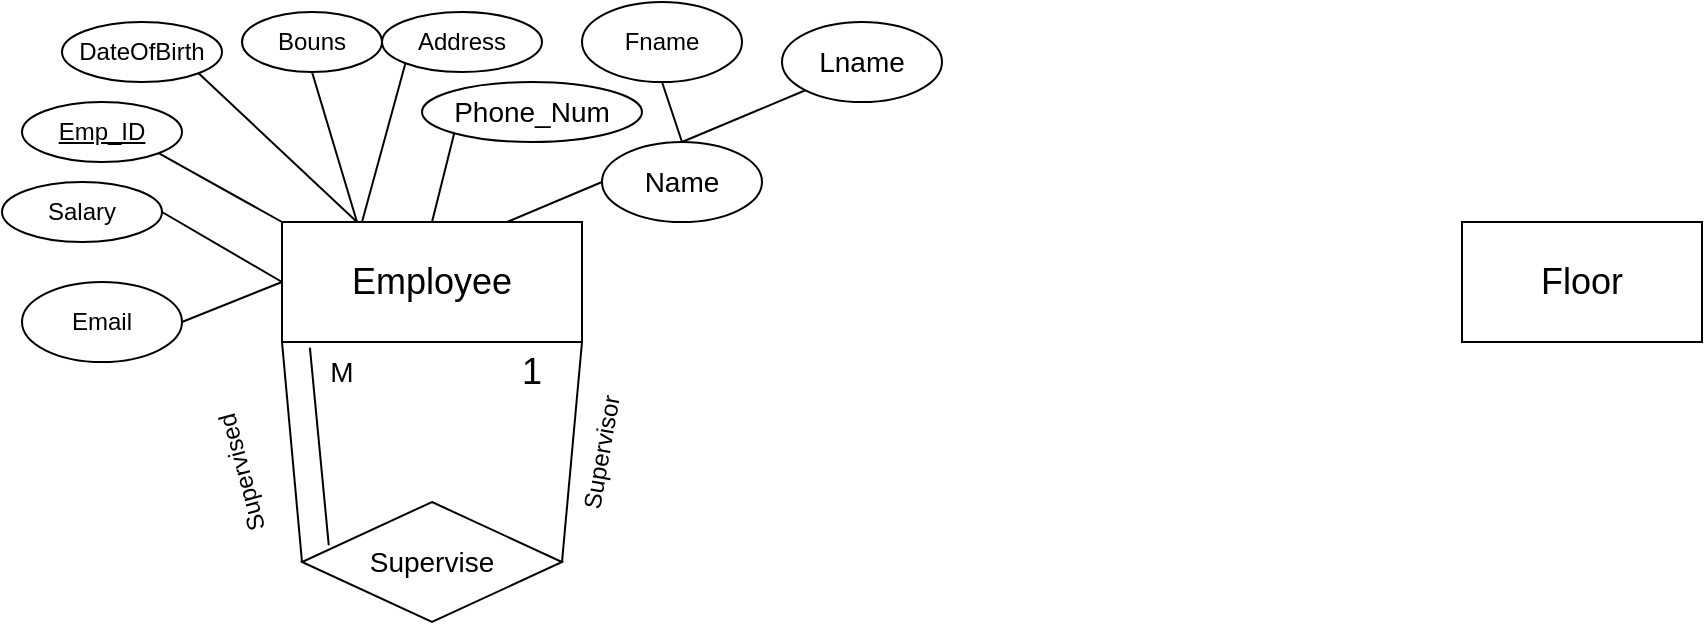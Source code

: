 <mxfile version="25.0.1">
  <diagram name="Page-1" id="fMB9PXWPGpX6jxN6dePM">
    <mxGraphModel dx="1857" dy="1064" grid="1" gridSize="10" guides="1" tooltips="1" connect="1" arrows="1" fold="1" page="1" pageScale="1" pageWidth="850" pageHeight="1100" math="0" shadow="0">
      <root>
        <mxCell id="0" />
        <mxCell id="1" parent="0" />
        <mxCell id="IjAiu_FBg521aM85jON0-106" value="&lt;font style=&quot;font-size: 18px;&quot;&gt;Employee&lt;/font&gt;" style="rounded=0;whiteSpace=wrap;html=1;" parent="1" vertex="1">
          <mxGeometry x="-180" y="320" width="150" height="60" as="geometry" />
        </mxCell>
        <mxCell id="IjAiu_FBg521aM85jON0-107" value="&lt;u&gt;Emp_ID&lt;/u&gt;" style="ellipse;whiteSpace=wrap;html=1;" parent="1" vertex="1">
          <mxGeometry x="-310" y="260" width="80" height="30" as="geometry" />
        </mxCell>
        <mxCell id="IjAiu_FBg521aM85jON0-108" value="" style="endArrow=none;html=1;rounded=0;entryX=1;entryY=1;entryDx=0;entryDy=0;exitX=0;exitY=0;exitDx=0;exitDy=0;" parent="1" source="IjAiu_FBg521aM85jON0-106" target="IjAiu_FBg521aM85jON0-107" edge="1">
          <mxGeometry width="50" height="50" relative="1" as="geometry">
            <mxPoint x="-180" y="310" as="sourcePoint" />
            <mxPoint x="80" y="460" as="targetPoint" />
          </mxGeometry>
        </mxCell>
        <mxCell id="IjAiu_FBg521aM85jON0-109" value="Fname" style="ellipse;whiteSpace=wrap;html=1;" parent="1" vertex="1">
          <mxGeometry x="-30" y="210" width="80" height="40" as="geometry" />
        </mxCell>
        <mxCell id="IjAiu_FBg521aM85jON0-110" value="&lt;font style=&quot;font-size: 14px;&quot;&gt;Name&lt;/font&gt;" style="ellipse;whiteSpace=wrap;html=1;" parent="1" vertex="1">
          <mxGeometry x="-20" y="280" width="80" height="40" as="geometry" />
        </mxCell>
        <mxCell id="IjAiu_FBg521aM85jON0-111" value="Email" style="ellipse;whiteSpace=wrap;html=1;" parent="1" vertex="1">
          <mxGeometry x="-310" y="350" width="80" height="40" as="geometry" />
        </mxCell>
        <mxCell id="IjAiu_FBg521aM85jON0-112" value="Salary" style="ellipse;whiteSpace=wrap;html=1;" parent="1" vertex="1">
          <mxGeometry x="-320" y="300" width="80" height="30" as="geometry" />
        </mxCell>
        <mxCell id="IjAiu_FBg521aM85jON0-113" value="&lt;font style=&quot;font-size: 14px;&quot;&gt;Lname&lt;/font&gt;" style="ellipse;whiteSpace=wrap;html=1;" parent="1" vertex="1">
          <mxGeometry x="70" y="220" width="80" height="40" as="geometry" />
        </mxCell>
        <mxCell id="IjAiu_FBg521aM85jON0-114" value="" style="endArrow=none;html=1;rounded=0;entryX=0.5;entryY=0;entryDx=0;entryDy=0;exitX=0.5;exitY=1;exitDx=0;exitDy=0;" parent="1" source="IjAiu_FBg521aM85jON0-109" target="IjAiu_FBg521aM85jON0-110" edge="1">
          <mxGeometry width="50" height="50" relative="1" as="geometry">
            <mxPoint x="-20" y="610" as="sourcePoint" />
            <mxPoint x="30" y="560" as="targetPoint" />
          </mxGeometry>
        </mxCell>
        <mxCell id="IjAiu_FBg521aM85jON0-115" value="" style="endArrow=none;html=1;rounded=0;entryX=0.5;entryY=0;entryDx=0;entryDy=0;exitX=0;exitY=1;exitDx=0;exitDy=0;" parent="1" source="IjAiu_FBg521aM85jON0-113" target="IjAiu_FBg521aM85jON0-110" edge="1">
          <mxGeometry width="50" height="50" relative="1" as="geometry">
            <mxPoint x="170" y="270" as="sourcePoint" />
            <mxPoint x="-100" y="440" as="targetPoint" />
          </mxGeometry>
        </mxCell>
        <mxCell id="IjAiu_FBg521aM85jON0-116" value="" style="endArrow=none;html=1;rounded=0;exitX=1;exitY=0.5;exitDx=0;exitDy=0;entryX=0;entryY=0.5;entryDx=0;entryDy=0;" parent="1" source="IjAiu_FBg521aM85jON0-111" target="IjAiu_FBg521aM85jON0-106" edge="1">
          <mxGeometry width="50" height="50" relative="1" as="geometry">
            <mxPoint x="-20" y="610" as="sourcePoint" />
            <mxPoint x="30" y="560" as="targetPoint" />
          </mxGeometry>
        </mxCell>
        <mxCell id="IjAiu_FBg521aM85jON0-117" value="" style="endArrow=none;html=1;rounded=0;exitX=1;exitY=0.5;exitDx=0;exitDy=0;entryX=0;entryY=0.5;entryDx=0;entryDy=0;" parent="1" source="IjAiu_FBg521aM85jON0-112" target="IjAiu_FBg521aM85jON0-106" edge="1">
          <mxGeometry width="50" height="50" relative="1" as="geometry">
            <mxPoint x="-20" y="610" as="sourcePoint" />
            <mxPoint x="30" y="560" as="targetPoint" />
          </mxGeometry>
        </mxCell>
        <mxCell id="IjAiu_FBg521aM85jON0-118" value="" style="endArrow=none;html=1;rounded=0;exitX=0;exitY=0.5;exitDx=0;exitDy=0;entryX=0.75;entryY=0;entryDx=0;entryDy=0;" parent="1" source="IjAiu_FBg521aM85jON0-110" target="IjAiu_FBg521aM85jON0-106" edge="1">
          <mxGeometry width="50" height="50" relative="1" as="geometry">
            <mxPoint x="-20" y="610" as="sourcePoint" />
            <mxPoint x="30" y="560" as="targetPoint" />
          </mxGeometry>
        </mxCell>
        <mxCell id="IjAiu_FBg521aM85jON0-119" value="DateOfBirth" style="ellipse;whiteSpace=wrap;html=1;" parent="1" vertex="1">
          <mxGeometry x="-290" y="220" width="80" height="30" as="geometry" />
        </mxCell>
        <mxCell id="IjAiu_FBg521aM85jON0-120" value="Bouns" style="ellipse;whiteSpace=wrap;html=1;" parent="1" vertex="1">
          <mxGeometry x="-200" y="215" width="70" height="30" as="geometry" />
        </mxCell>
        <mxCell id="IjAiu_FBg521aM85jON0-121" value="Address" style="ellipse;whiteSpace=wrap;html=1;" parent="1" vertex="1">
          <mxGeometry x="-130" y="215" width="80" height="30" as="geometry" />
        </mxCell>
        <mxCell id="IjAiu_FBg521aM85jON0-122" value="&lt;font style=&quot;font-size: 14px;&quot;&gt;Phone_Num&lt;/font&gt;" style="ellipse;whiteSpace=wrap;html=1;" parent="1" vertex="1">
          <mxGeometry x="-110" y="250" width="110" height="30" as="geometry" />
        </mxCell>
        <mxCell id="IjAiu_FBg521aM85jON0-123" value="" style="endArrow=none;html=1;rounded=0;exitX=0.25;exitY=0;exitDx=0;exitDy=0;entryX=1;entryY=1;entryDx=0;entryDy=0;" parent="1" source="IjAiu_FBg521aM85jON0-106" target="IjAiu_FBg521aM85jON0-119" edge="1">
          <mxGeometry width="50" height="50" relative="1" as="geometry">
            <mxPoint x="-20" y="610" as="sourcePoint" />
            <mxPoint x="30" y="560" as="targetPoint" />
          </mxGeometry>
        </mxCell>
        <mxCell id="IjAiu_FBg521aM85jON0-124" value="" style="endArrow=none;html=1;rounded=0;entryX=0.5;entryY=1;entryDx=0;entryDy=0;exitX=0.25;exitY=0;exitDx=0;exitDy=0;" parent="1" source="IjAiu_FBg521aM85jON0-106" target="IjAiu_FBg521aM85jON0-120" edge="1">
          <mxGeometry width="50" height="50" relative="1" as="geometry">
            <mxPoint x="-130" y="300" as="sourcePoint" />
            <mxPoint x="-80" y="250" as="targetPoint" />
            <Array as="points" />
          </mxGeometry>
        </mxCell>
        <mxCell id="IjAiu_FBg521aM85jON0-125" value="" style="endArrow=none;html=1;rounded=0;entryX=0;entryY=1;entryDx=0;entryDy=0;" parent="1" target="IjAiu_FBg521aM85jON0-121" edge="1">
          <mxGeometry width="50" height="50" relative="1" as="geometry">
            <mxPoint x="-140" y="320" as="sourcePoint" />
            <mxPoint x="-60" y="270" as="targetPoint" />
          </mxGeometry>
        </mxCell>
        <mxCell id="IjAiu_FBg521aM85jON0-126" value="" style="endArrow=none;html=1;rounded=0;entryX=0;entryY=1;entryDx=0;entryDy=0;exitX=0.5;exitY=0;exitDx=0;exitDy=0;" parent="1" source="IjAiu_FBg521aM85jON0-106" target="IjAiu_FBg521aM85jON0-122" edge="1">
          <mxGeometry width="50" height="50" relative="1" as="geometry">
            <mxPoint x="-20" y="410" as="sourcePoint" />
            <mxPoint x="30" y="360" as="targetPoint" />
            <Array as="points" />
          </mxGeometry>
        </mxCell>
        <mxCell id="4dRd6ZBPbbuhO65wwHPQ-2" value="&lt;font style=&quot;font-size: 18px;&quot;&gt;Floor&lt;/font&gt;" style="rounded=0;whiteSpace=wrap;html=1;" vertex="1" parent="1">
          <mxGeometry x="410" y="320" width="120" height="60" as="geometry" />
        </mxCell>
        <mxCell id="4dRd6ZBPbbuhO65wwHPQ-3" value="&lt;font style=&quot;font-size: 14px;&quot;&gt;Supervise&lt;/font&gt;" style="rhombus;whiteSpace=wrap;html=1;" vertex="1" parent="1">
          <mxGeometry x="-170" y="460" width="130" height="60" as="geometry" />
        </mxCell>
        <mxCell id="4dRd6ZBPbbuhO65wwHPQ-4" value="" style="endArrow=none;html=1;rounded=0;exitX=0;exitY=1;exitDx=0;exitDy=0;entryX=0;entryY=0.5;entryDx=0;entryDy=0;" edge="1" parent="1" source="IjAiu_FBg521aM85jON0-106" target="4dRd6ZBPbbuhO65wwHPQ-3">
          <mxGeometry width="50" height="50" relative="1" as="geometry">
            <mxPoint x="10" y="520" as="sourcePoint" />
            <mxPoint x="60" y="470" as="targetPoint" />
          </mxGeometry>
        </mxCell>
        <mxCell id="4dRd6ZBPbbuhO65wwHPQ-5" value="" style="endArrow=none;html=1;rounded=0;entryX=1;entryY=1;entryDx=0;entryDy=0;exitX=1;exitY=0.5;exitDx=0;exitDy=0;" edge="1" parent="1" source="4dRd6ZBPbbuhO65wwHPQ-3" target="IjAiu_FBg521aM85jON0-106">
          <mxGeometry width="50" height="50" relative="1" as="geometry">
            <mxPoint x="10" y="520" as="sourcePoint" />
            <mxPoint x="60" y="470" as="targetPoint" />
          </mxGeometry>
        </mxCell>
        <mxCell id="4dRd6ZBPbbuhO65wwHPQ-6" value="Supervisor" style="text;html=1;align=center;verticalAlign=middle;whiteSpace=wrap;rounded=0;rotation=-80;" vertex="1" parent="1">
          <mxGeometry x="-50" y="420" width="60" height="30" as="geometry" />
        </mxCell>
        <mxCell id="4dRd6ZBPbbuhO65wwHPQ-7" value="&lt;font style=&quot;font-size: 18px;&quot;&gt;1&lt;/font&gt;" style="text;html=1;align=center;verticalAlign=middle;whiteSpace=wrap;rounded=0;" vertex="1" parent="1">
          <mxGeometry x="-85" y="380" width="60" height="30" as="geometry" />
        </mxCell>
        <mxCell id="4dRd6ZBPbbuhO65wwHPQ-8" value="&lt;font style=&quot;font-size: 14px;&quot;&gt;M&lt;/font&gt;" style="text;html=1;align=center;verticalAlign=middle;whiteSpace=wrap;rounded=0;" vertex="1" parent="1">
          <mxGeometry x="-180" y="380" width="60" height="30" as="geometry" />
        </mxCell>
        <mxCell id="4dRd6ZBPbbuhO65wwHPQ-9" value="Supervised" style="text;html=1;align=center;verticalAlign=middle;whiteSpace=wrap;rounded=0;rotation=-105;" vertex="1" parent="1">
          <mxGeometry x="-230" y="430" width="60" height="30" as="geometry" />
        </mxCell>
        <mxCell id="4dRd6ZBPbbuhO65wwHPQ-11" value="" style="endArrow=none;html=1;rounded=0;entryX=0.093;entryY=1.047;entryDx=0;entryDy=0;exitX=0.103;exitY=0.361;exitDx=0;exitDy=0;exitPerimeter=0;entryPerimeter=0;" edge="1" parent="1" source="4dRd6ZBPbbuhO65wwHPQ-3" target="IjAiu_FBg521aM85jON0-106">
          <mxGeometry width="50" height="50" relative="1" as="geometry">
            <mxPoint x="-30" y="530" as="sourcePoint" />
            <mxPoint x="20" y="480" as="targetPoint" />
          </mxGeometry>
        </mxCell>
      </root>
    </mxGraphModel>
  </diagram>
</mxfile>
